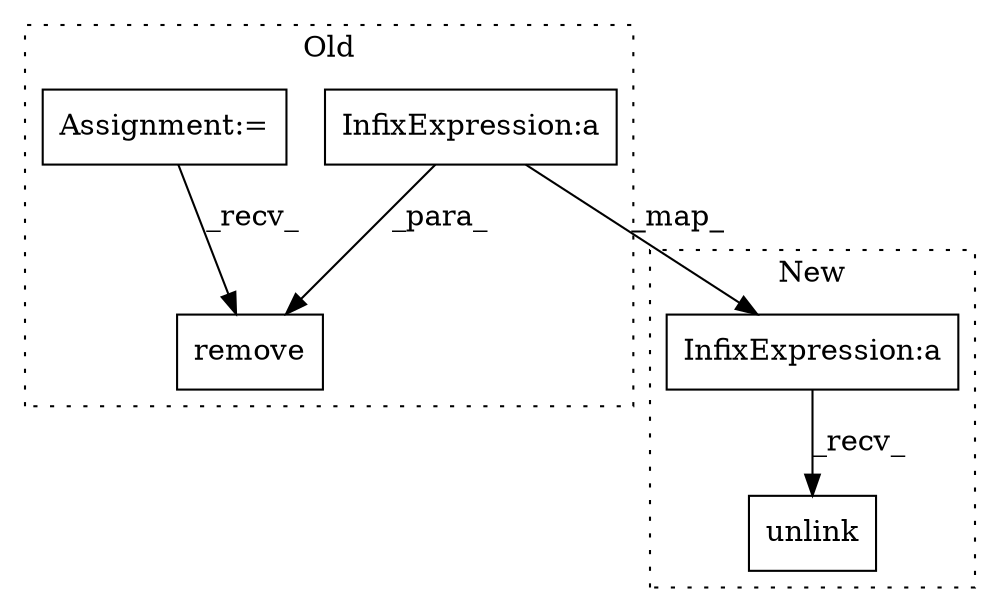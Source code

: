digraph G {
subgraph cluster0 {
1 [label="remove" a="32" s="2203,2260" l="7,1" shape="box"];
3 [label="InfixExpression:a" a="27" s="2224" l="3" shape="box"];
5 [label="Assignment:=" a="7" s="1468" l="2" shape="box"];
label = "Old";
style="dotted";
}
subgraph cluster1 {
2 [label="unlink" a="32" s="2223" l="8" shape="box"];
4 [label="InfixExpression:a" a="27" s="2185" l="3" shape="box"];
label = "New";
style="dotted";
}
3 -> 1 [label="_para_"];
3 -> 4 [label="_map_"];
4 -> 2 [label="_recv_"];
5 -> 1 [label="_recv_"];
}